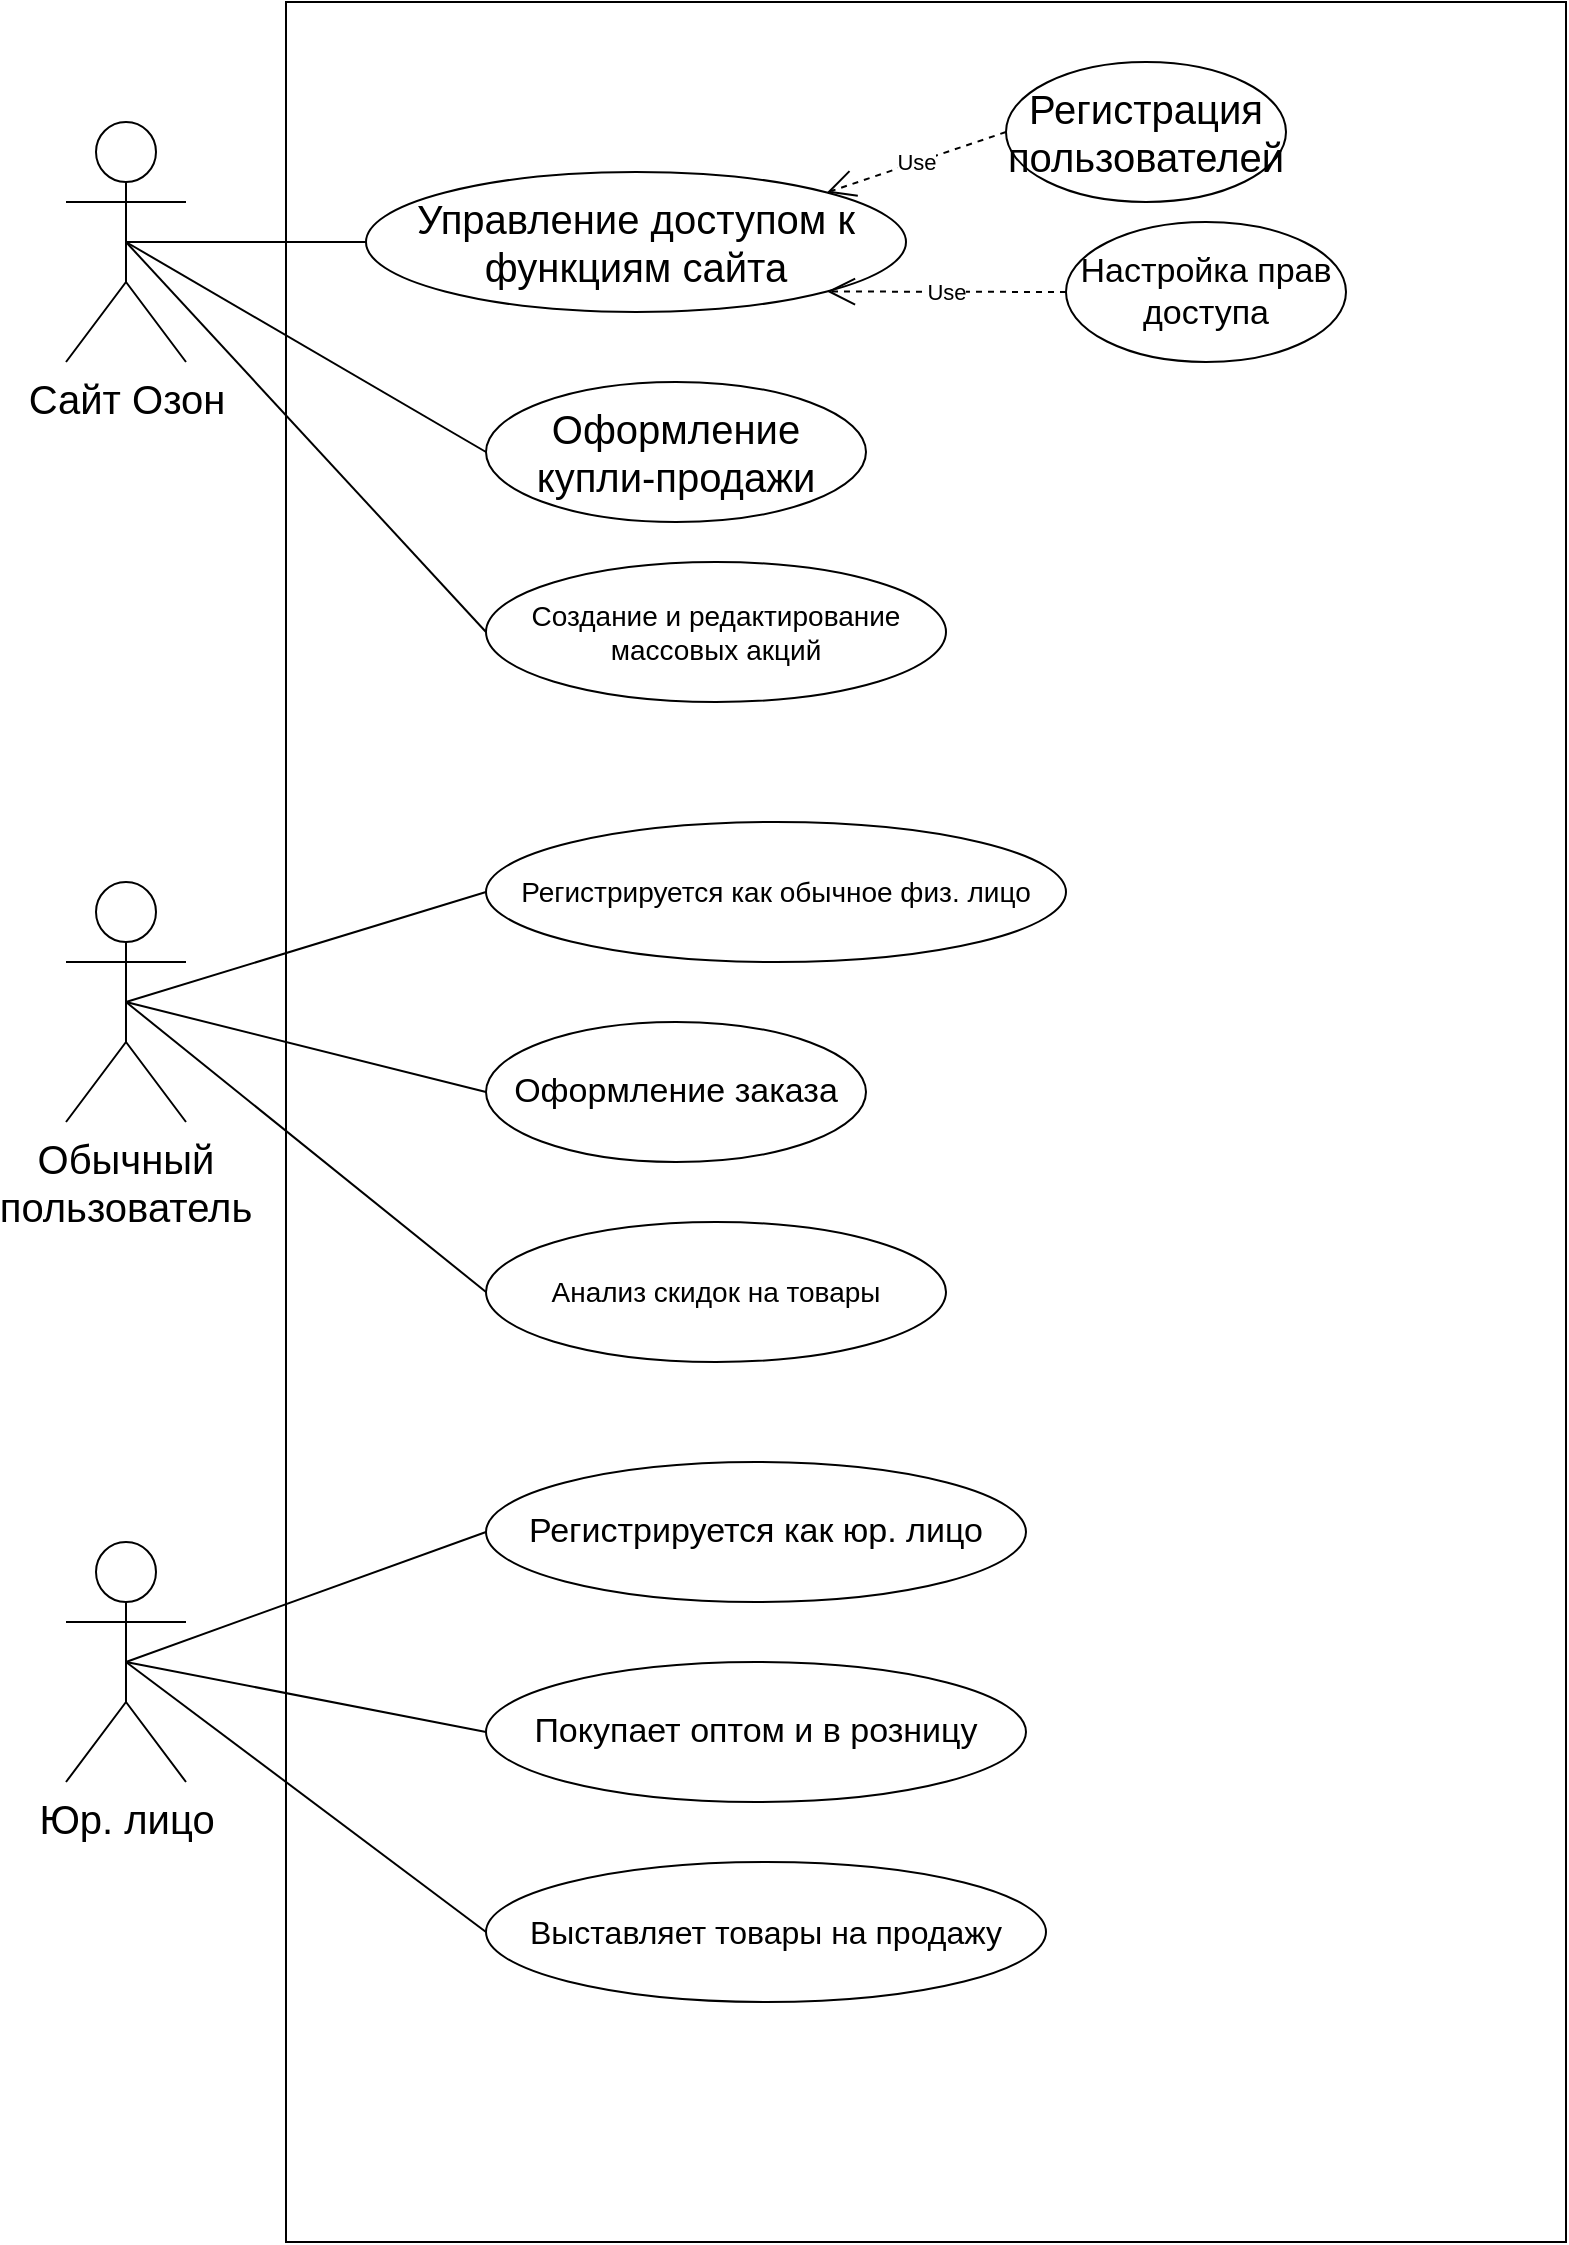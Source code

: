 <mxfile version="21.5.0" type="github">
  <diagram name="Страница 1" id="dqpyYiL3AHvUo4Ew4E7N">
    <mxGraphModel dx="1441" dy="819" grid="1" gridSize="10" guides="1" tooltips="1" connect="1" arrows="1" fold="1" page="1" pageScale="1" pageWidth="827" pageHeight="1169" math="0" shadow="0">
      <root>
        <mxCell id="0" />
        <mxCell id="1" parent="0" />
        <mxCell id="uaHkAxCWRKXvCwcy5niA-1" value="" style="html=1;whiteSpace=wrap;" vertex="1" parent="1">
          <mxGeometry x="160" y="40" width="640" height="1120" as="geometry" />
        </mxCell>
        <mxCell id="uaHkAxCWRKXvCwcy5niA-2" value="&lt;font style=&quot;font-size: 20px;&quot;&gt;Юр. лицо&lt;br&gt;&lt;/font&gt;" style="shape=umlActor;verticalLabelPosition=bottom;verticalAlign=top;html=1;" vertex="1" parent="1">
          <mxGeometry x="50" y="810" width="60" height="120" as="geometry" />
        </mxCell>
        <mxCell id="uaHkAxCWRKXvCwcy5niA-3" value="&lt;font style=&quot;font-size: 20px;&quot;&gt;Сайт Озон&lt;/font&gt;" style="shape=umlActor;verticalLabelPosition=bottom;verticalAlign=top;html=1;" vertex="1" parent="1">
          <mxGeometry x="50" y="100" width="60" height="120" as="geometry" />
        </mxCell>
        <mxCell id="uaHkAxCWRKXvCwcy5niA-4" value="&lt;font size=&quot;1&quot; style=&quot;&quot;&gt;&lt;span style=&quot;font-size: 20px;&quot;&gt;Обычный пользователь&lt;/span&gt;&lt;/font&gt;" style="shape=umlActor;verticalLabelPosition=bottom;verticalAlign=top;html=1;whiteSpace=wrap;" vertex="1" parent="1">
          <mxGeometry x="50" y="480" width="60" height="120" as="geometry" />
        </mxCell>
        <mxCell id="uaHkAxCWRKXvCwcy5niA-7" value="&lt;font style=&quot;font-size: 20px;&quot;&gt;Управление доступом к функциям сайта&lt;/font&gt;" style="ellipse;whiteSpace=wrap;html=1;fontSize=20;" vertex="1" parent="1">
          <mxGeometry x="200" y="125" width="270" height="70" as="geometry" />
        </mxCell>
        <mxCell id="uaHkAxCWRKXvCwcy5niA-17" value="" style="endArrow=none;html=1;rounded=0;exitX=0.5;exitY=0.5;exitDx=0;exitDy=0;exitPerimeter=0;entryX=0;entryY=0.5;entryDx=0;entryDy=0;" edge="1" parent="1" source="uaHkAxCWRKXvCwcy5niA-3" target="uaHkAxCWRKXvCwcy5niA-7">
          <mxGeometry width="50" height="50" relative="1" as="geometry">
            <mxPoint x="510" y="350" as="sourcePoint" />
            <mxPoint x="560" y="300" as="targetPoint" />
          </mxGeometry>
        </mxCell>
        <mxCell id="uaHkAxCWRKXvCwcy5niA-19" value="Регистрация пользователей" style="ellipse;whiteSpace=wrap;html=1;fontSize=20;" vertex="1" parent="1">
          <mxGeometry x="520" y="70" width="140" height="70" as="geometry" />
        </mxCell>
        <mxCell id="uaHkAxCWRKXvCwcy5niA-20" value="Настройка прав доступа" style="ellipse;whiteSpace=wrap;html=1;fontSize=17;" vertex="1" parent="1">
          <mxGeometry x="550" y="150" width="140" height="70" as="geometry" />
        </mxCell>
        <mxCell id="uaHkAxCWRKXvCwcy5niA-21" value="Use" style="endArrow=open;endSize=12;dashed=1;html=1;rounded=0;entryX=1;entryY=1;entryDx=0;entryDy=0;exitX=0;exitY=0.5;exitDx=0;exitDy=0;" edge="1" parent="1" source="uaHkAxCWRKXvCwcy5niA-20" target="uaHkAxCWRKXvCwcy5niA-7">
          <mxGeometry width="160" relative="1" as="geometry">
            <mxPoint x="450" y="320" as="sourcePoint" />
            <mxPoint x="610" y="320" as="targetPoint" />
          </mxGeometry>
        </mxCell>
        <mxCell id="uaHkAxCWRKXvCwcy5niA-22" value="Use" style="endArrow=open;endSize=12;dashed=1;html=1;rounded=0;entryX=1;entryY=0;entryDx=0;entryDy=0;exitX=0;exitY=0.5;exitDx=0;exitDy=0;" edge="1" parent="1" source="uaHkAxCWRKXvCwcy5niA-19" target="uaHkAxCWRKXvCwcy5niA-7">
          <mxGeometry width="160" relative="1" as="geometry">
            <mxPoint x="450" y="320" as="sourcePoint" />
            <mxPoint x="610" y="320" as="targetPoint" />
          </mxGeometry>
        </mxCell>
        <mxCell id="uaHkAxCWRKXvCwcy5niA-23" value="Оформление купли-продажи" style="ellipse;whiteSpace=wrap;html=1;fontSize=20;" vertex="1" parent="1">
          <mxGeometry x="260" y="230" width="190" height="70" as="geometry" />
        </mxCell>
        <mxCell id="uaHkAxCWRKXvCwcy5niA-24" value="" style="endArrow=none;html=1;rounded=0;exitX=0.5;exitY=0.5;exitDx=0;exitDy=0;exitPerimeter=0;entryX=0;entryY=0.5;entryDx=0;entryDy=0;" edge="1" parent="1" source="uaHkAxCWRKXvCwcy5niA-3" target="uaHkAxCWRKXvCwcy5niA-23">
          <mxGeometry width="50" height="50" relative="1" as="geometry">
            <mxPoint x="510" y="540" as="sourcePoint" />
            <mxPoint x="560" y="490" as="targetPoint" />
          </mxGeometry>
        </mxCell>
        <mxCell id="uaHkAxCWRKXvCwcy5niA-27" value="Создание и редактирование массовых акций" style="ellipse;whiteSpace=wrap;html=1;fontSize=14;" vertex="1" parent="1">
          <mxGeometry x="260" y="320" width="230" height="70" as="geometry" />
        </mxCell>
        <mxCell id="uaHkAxCWRKXvCwcy5niA-29" value="" style="endArrow=none;html=1;rounded=0;exitX=0.5;exitY=0.5;exitDx=0;exitDy=0;exitPerimeter=0;entryX=0;entryY=0.5;entryDx=0;entryDy=0;" edge="1" parent="1" source="uaHkAxCWRKXvCwcy5niA-3" target="uaHkAxCWRKXvCwcy5niA-27">
          <mxGeometry relative="1" as="geometry">
            <mxPoint x="450" y="320" as="sourcePoint" />
            <mxPoint x="610" y="320" as="targetPoint" />
          </mxGeometry>
        </mxCell>
        <mxCell id="uaHkAxCWRKXvCwcy5niA-31" value="Регистрируется как обычное физ. лицо" style="ellipse;whiteSpace=wrap;html=1;fontSize=14;" vertex="1" parent="1">
          <mxGeometry x="260" y="450" width="290" height="70" as="geometry" />
        </mxCell>
        <mxCell id="uaHkAxCWRKXvCwcy5niA-32" value="Оформление заказа" style="ellipse;whiteSpace=wrap;html=1;fontSize=17;" vertex="1" parent="1">
          <mxGeometry x="260" y="550" width="190" height="70" as="geometry" />
        </mxCell>
        <mxCell id="uaHkAxCWRKXvCwcy5niA-33" value="Анализ скидок на товары" style="ellipse;whiteSpace=wrap;html=1;fontSize=14;" vertex="1" parent="1">
          <mxGeometry x="260" y="650" width="230" height="70" as="geometry" />
        </mxCell>
        <mxCell id="uaHkAxCWRKXvCwcy5niA-34" value="" style="endArrow=none;html=1;rounded=0;exitX=0.5;exitY=0.5;exitDx=0;exitDy=0;exitPerimeter=0;entryX=0;entryY=0.5;entryDx=0;entryDy=0;" edge="1" parent="1" source="uaHkAxCWRKXvCwcy5niA-4" target="uaHkAxCWRKXvCwcy5niA-31">
          <mxGeometry width="50" height="50" relative="1" as="geometry">
            <mxPoint x="510" y="540" as="sourcePoint" />
            <mxPoint x="560" y="490" as="targetPoint" />
          </mxGeometry>
        </mxCell>
        <mxCell id="uaHkAxCWRKXvCwcy5niA-35" value="" style="endArrow=none;html=1;rounded=0;exitX=0.5;exitY=0.5;exitDx=0;exitDy=0;exitPerimeter=0;entryX=0;entryY=0.5;entryDx=0;entryDy=0;" edge="1" parent="1" source="uaHkAxCWRKXvCwcy5niA-4" target="uaHkAxCWRKXvCwcy5niA-32">
          <mxGeometry width="50" height="50" relative="1" as="geometry">
            <mxPoint x="510" y="540" as="sourcePoint" />
            <mxPoint x="560" y="490" as="targetPoint" />
          </mxGeometry>
        </mxCell>
        <mxCell id="uaHkAxCWRKXvCwcy5niA-36" value="" style="endArrow=none;html=1;rounded=0;exitX=0.5;exitY=0.5;exitDx=0;exitDy=0;exitPerimeter=0;entryX=0;entryY=0.5;entryDx=0;entryDy=0;" edge="1" parent="1" source="uaHkAxCWRKXvCwcy5niA-4" target="uaHkAxCWRKXvCwcy5niA-33">
          <mxGeometry width="50" height="50" relative="1" as="geometry">
            <mxPoint x="510" y="540" as="sourcePoint" />
            <mxPoint x="560" y="490" as="targetPoint" />
          </mxGeometry>
        </mxCell>
        <mxCell id="uaHkAxCWRKXvCwcy5niA-38" value="Регистрируется как юр. лицо" style="ellipse;whiteSpace=wrap;html=1;fontSize=17;" vertex="1" parent="1">
          <mxGeometry x="260" y="770" width="270" height="70" as="geometry" />
        </mxCell>
        <mxCell id="uaHkAxCWRKXvCwcy5niA-39" value="Покупает оптом и в розницу" style="ellipse;whiteSpace=wrap;html=1;fontSize=17;" vertex="1" parent="1">
          <mxGeometry x="260" y="870" width="270" height="70" as="geometry" />
        </mxCell>
        <mxCell id="uaHkAxCWRKXvCwcy5niA-41" value="Выставляет товары на продажу" style="ellipse;whiteSpace=wrap;html=1;fontSize=16;" vertex="1" parent="1">
          <mxGeometry x="260" y="970" width="280" height="70" as="geometry" />
        </mxCell>
        <mxCell id="uaHkAxCWRKXvCwcy5niA-42" value="" style="endArrow=none;html=1;rounded=0;entryX=0;entryY=0.5;entryDx=0;entryDy=0;" edge="1" parent="1" target="uaHkAxCWRKXvCwcy5niA-38">
          <mxGeometry width="50" height="50" relative="1" as="geometry">
            <mxPoint x="80" y="870" as="sourcePoint" />
            <mxPoint x="560" y="810" as="targetPoint" />
          </mxGeometry>
        </mxCell>
        <mxCell id="uaHkAxCWRKXvCwcy5niA-43" value="" style="endArrow=none;html=1;rounded=0;exitX=0.5;exitY=0.5;exitDx=0;exitDy=0;exitPerimeter=0;entryX=0;entryY=0.5;entryDx=0;entryDy=0;" edge="1" parent="1" source="uaHkAxCWRKXvCwcy5niA-2" target="uaHkAxCWRKXvCwcy5niA-39">
          <mxGeometry width="50" height="50" relative="1" as="geometry">
            <mxPoint x="510" y="860" as="sourcePoint" />
            <mxPoint x="560" y="810" as="targetPoint" />
          </mxGeometry>
        </mxCell>
        <mxCell id="uaHkAxCWRKXvCwcy5niA-44" value="" style="endArrow=none;html=1;rounded=0;exitX=0.5;exitY=0.5;exitDx=0;exitDy=0;exitPerimeter=0;entryX=0;entryY=0.5;entryDx=0;entryDy=0;" edge="1" parent="1" source="uaHkAxCWRKXvCwcy5niA-2" target="uaHkAxCWRKXvCwcy5niA-41">
          <mxGeometry width="50" height="50" relative="1" as="geometry">
            <mxPoint x="510" y="860" as="sourcePoint" />
            <mxPoint x="560" y="810" as="targetPoint" />
          </mxGeometry>
        </mxCell>
      </root>
    </mxGraphModel>
  </diagram>
</mxfile>
